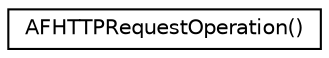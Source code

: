 digraph "Graphical Class Hierarchy"
{
  edge [fontname="Helvetica",fontsize="10",labelfontname="Helvetica",labelfontsize="10"];
  node [fontname="Helvetica",fontsize="10",shape=record];
  rankdir="LR";
  Node1 [label="AFHTTPRequestOperation()",height=0.2,width=0.4,color="black", fillcolor="white", style="filled",URL="$category_a_f_h_t_t_p_request_operation_07_08.html"];
}
